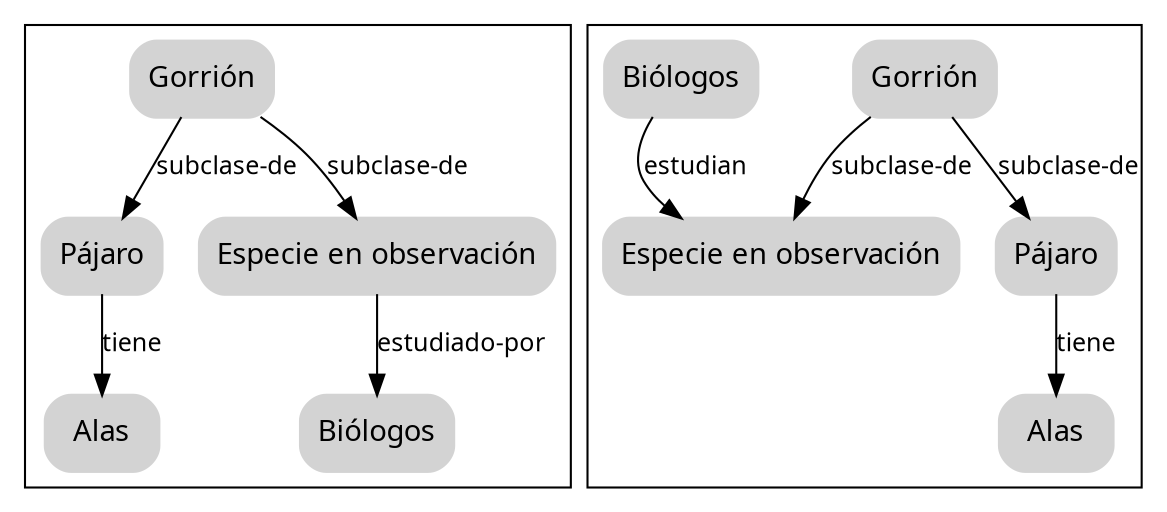 digraph ejemplo {
node  [style="rounded,filled,bold", shape=box, fontname="Nimbus", color="lightgray"];
edge  [fontname="Nimbus" weight=2, fontsize=12]

subgraph cluster_1 {
A -> B [ label = "subclase-de"];
B -> C [ label = "tiene"];
A -> D [ label = "subclase-de"];
D -> E [ label = "estudiado-por"];
}

subgraph cluster_2 {
F -> G [ label = "subclase-de"];
G -> H [ label = "tiene"];
F -> I [ label = "subclase-de"];
J -> I [ label = "estudian"];
}

A [label="Gorrión"];
B [label="Pájaro"];
C [label="Alas"];
D [label="Especie en observación"];
E [label="Biólogos"];

F [label="Gorrión"];
G [label="Pájaro"];
H [label="Alas"];
I [label="Especie en observación"];
J [label="Biólogos"];


}